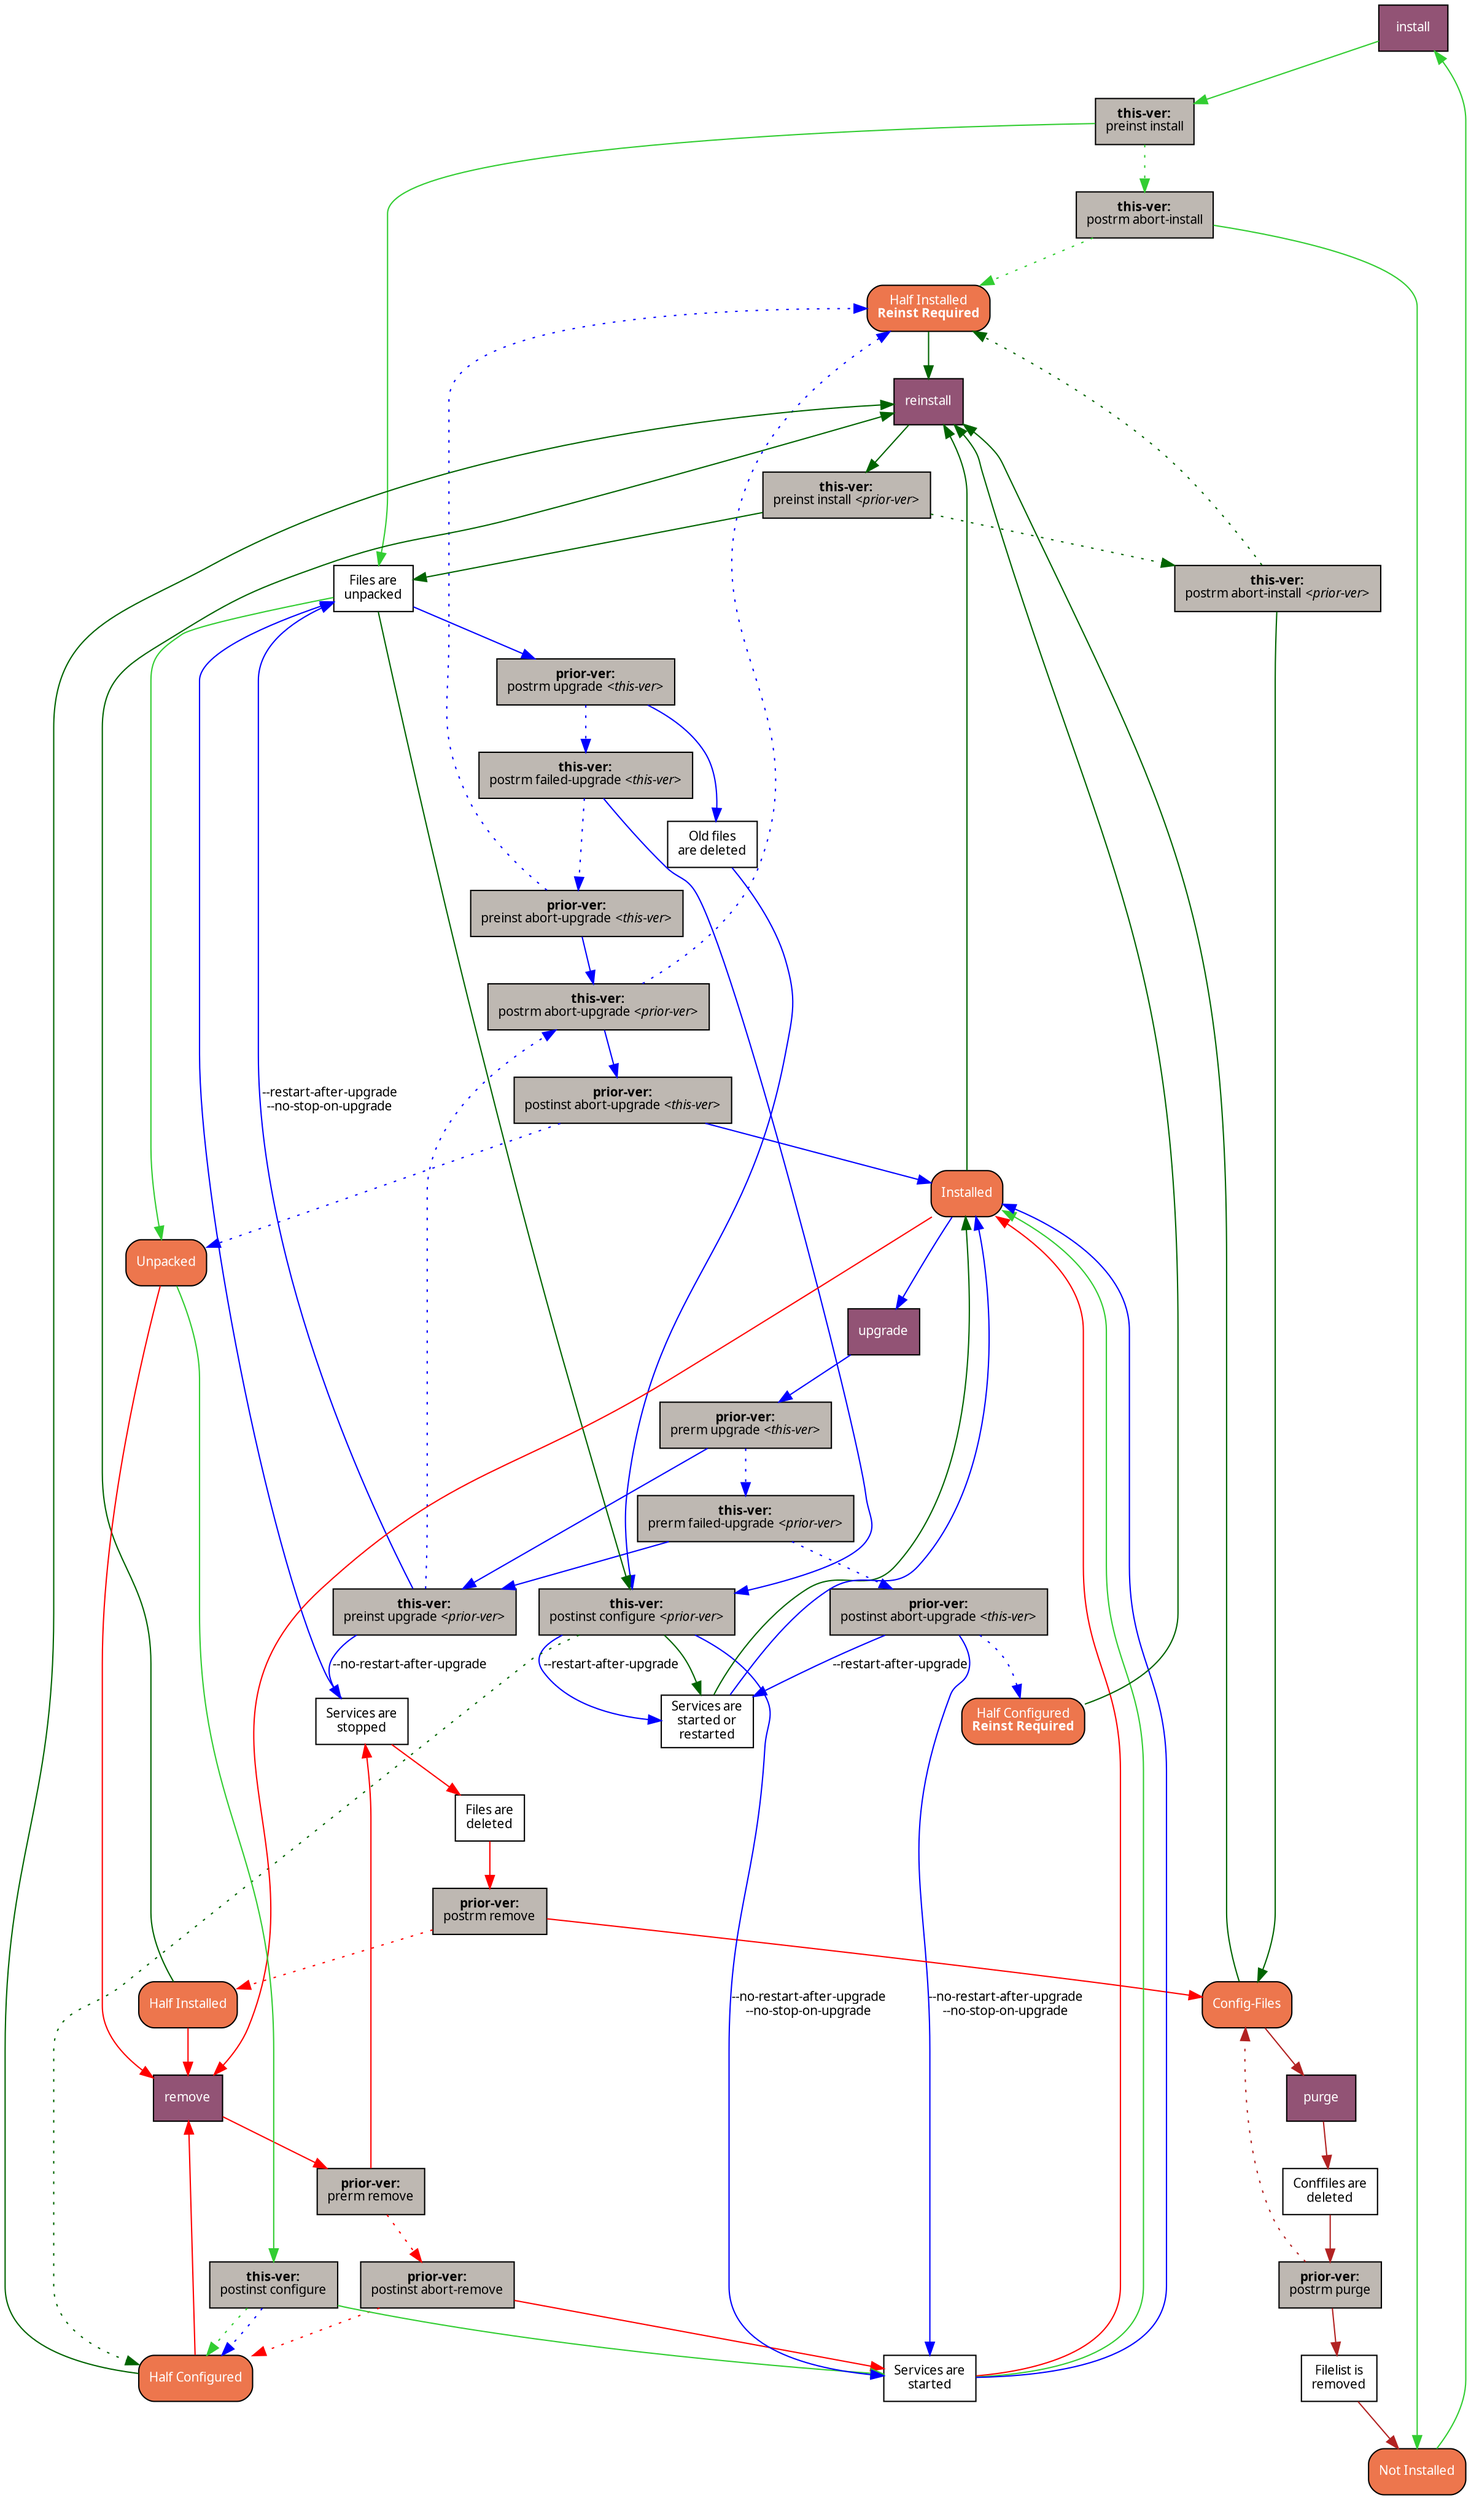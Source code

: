 digraph dpkg {
    graph [rankdir=TB];
    node [fontname="Ubuntu Sans" fontsize=10];
    edge [fontname="Ubuntu Sans" fontsize=10];

    /* User actions */
    node [shape=rect style=filled fillcolor="#925375" fontcolor=white];
    dpkg_unpack [label=install];
    dpkg_upgrade [label=upgrade];
    dpkg_purge [label=purge];
    dpkg_remove [label=remove];
    dpkg_reinstall [label=reinstall];

    /* Scripts */
    node [shape=rect style=filled fillcolor="#BEB8B2" fontcolor=black];
    prior_postinst_abort [label=<<B>prior-ver:</B><BR/>postinst abort-remove>];
    prior_postinst_abort_ver1 [label=<<B>prior-ver:</B><BR/>postinst abort-upgrade <I>&lt;this-ver&gt;</I>>];
    prior_postinst_abort_ver2 [label=<<B>prior-ver:</B><BR/>postinst abort-upgrade <I>&lt;this-ver&gt;</I>>];
    prior_postrm_purge [label=<<B>prior-ver:</B><BR/>postrm purge>];
    prior_postrm_remove [label=<<B>prior-ver:</B><BR/>postrm remove>];
    prior_postrm_upgrade [label=<<B>prior-ver:</B><BR/>postrm upgrade <I>&lt;this-ver&gt;</I>>];
    prior_preinst_abort [label=<<B>prior-ver:</B><BR/>preinst abort-upgrade <I>&lt;this-ver&gt;</I>>];
    prior_prerm_remove [label=<<B>prior-ver:</B><BR/>prerm remove>];
    prior_prerm_upgrade [label=<<B>prior-ver:</B><BR/>prerm upgrade <I>&lt;this-ver&gt;</I>>];
    this_postinst_config [label=<<B>this-ver:</B><BR/>postinst configure>];
    this_postinst_config_ver [label=<<B>this-ver:</B><BR/>postinst configure <I>&lt;prior-ver&gt;</I>>];
    this_postrm_abort_install [label=<<B>this-ver:</B><BR/>postrm abort-install>];
    this_postrm_abort_install_ver [label=<<B>this-ver:</B><BR/>postrm abort-install <I>&lt;prior-ver&gt;</I>>];
    this_postrm_abort_upgrade_ver [label=<<B>this-ver:</B><BR/>postrm abort-upgrade <I>&lt;prior-ver&gt;</I>>];
    this_postrm_failed [label=<<B>this-ver:</B><BR/>postrm failed-upgrade <I>&lt;this-ver&gt;</I>>];
    this_preinst_install [label=<<B>this-ver:</B><BR/>preinst install>];
    this_preinst_install_ver [label=<<B>this-ver:</B><BR/>preinst install <I>&lt;prior-ver&gt;</I>>];
    this_preinst_upgrade [label=<<B>this-ver:</B><BR/>preinst upgrade <I>&lt;prior-ver&gt;</I>>];
    this_prerm_failed [label=<<B>this-ver:</B><BR/>prerm failed-upgrade <I>&lt;prior-ver&gt;</I>>];

    /* External actions */
    node [shape=rect style=filled fillcolor=white];
    delete [label="Files are\ndeleted"];
    delete_old [label="Old files\nare deleted"];
    forget [label="Filelist is\nremoved"];
    purge [label="Conffiles are\ndeleted"];
    restart [label="Services are\nstarted or\nrestarted"];
    start [label="Services are\nstarted"];
    stop [label="Services are\nstopped"];
    unpack [label="Files are\nunpacked"];

    /* States */
    node [shape=rect style="filled,rounded" fillcolor="#ED764D" fontcolor=white];
    config_files [label=<Config-Files>];
    half_config [label=<Half Configured>];
    half_config_reinst [label=<Half Configured<BR/><B>Reinst Required</B>>]
    half_installed [label=<Half Installed>];
    half_installed_reinst [label=<Half Installed<BR/><B>Reinst Required</B>>];
    installed [label=<Installed>];
    not_installed [label=<Not Installed>];
    unpacked [label=<Unpacked>];

    /* remove */
    edge [color=red style=solid];
    half_config->dpkg_remove;
    half_installed->dpkg_remove;
    unpacked->dpkg_remove;
    installed->dpkg_remove;
    dpkg_remove->prior_prerm_remove;
    prior_prerm_remove->stop;
    stop->delete;
    delete->prior_postrm_remove;
    prior_postrm_remove->config_files;
    prior_postinst_abort->start;
    start->installed;
    edge [style=dotted];
    prior_prerm_remove->prior_postinst_abort;
    prior_postrm_remove->half_installed;
    prior_postinst_abort->half_config;

    /* purge */
    edge [color=firebrick style=solid];
    config_files->dpkg_purge;
    dpkg_purge->purge;
    purge->prior_postrm_purge;
    prior_postrm_purge->forget;
    forget->not_installed;
    edge [style=dotted];
    prior_postrm_purge->config_files;

    /* unpack */
    edge [color=limegreen style=solid];
    not_installed->dpkg_unpack;
    dpkg_unpack->this_preinst_install;
    this_preinst_install->unpack;
    unpack->unpacked;
    this_postrm_abort_install->not_installed;
    edge [style=dotted];
    this_preinst_install->this_postrm_abort_install;
    this_postrm_abort_install->half_installed_reinst;

    /* configure */
    edge [color=limegreen style=solid];
    unpacked->this_postinst_config;
    this_postinst_config->start;
    start->installed;
    edge [style=dotted];
    this_postinst_config->half_config;

    /* reinstall */
    edge [color=darkgreen style=solid];
    installed->dpkg_reinstall;
    half_config->dpkg_reinstall;
    half_config_reinst->dpkg_reinstall;
    half_installed->dpkg_reinstall;
    half_installed_reinst->dpkg_reinstall;
    config_files->dpkg_reinstall;
    dpkg_reinstall->this_preinst_install_ver;
    this_preinst_install_ver->unpack;
    unpack->this_postinst_config_ver;
    this_postinst_config_ver->restart;
    restart->installed;
    this_postrm_abort_install_ver->config_files;
    edge [style=dotted];
    this_preinst_install_ver->this_postrm_abort_install_ver;
    this_postinst_config_ver->half_config;
    this_postrm_abort_install_ver->half_installed_reinst;

    /* upgrade */
    edge [color=blue style=solid fontname="Ubuntu Mono"];
    installed->dpkg_upgrade;
    dpkg_upgrade->prior_prerm_upgrade;
    prior_prerm_upgrade->this_preinst_upgrade;
    this_prerm_failed->this_preinst_upgrade;
    this_preinst_upgrade->stop [label="--no-restart-after-upgrade"];
    this_preinst_upgrade->unpack [label="--restart-after-upgrade\n--no-stop-on-upgrade"];
    stop->unpack;
    unpack->prior_postrm_upgrade;
    this_postrm_abort_upgrade_ver->prior_postinst_abort_ver2;
    prior_postinst_abort_ver2->installed;
    prior_postinst_abort_ver1->restart [label="--restart-after-upgrade"];
    prior_postinst_abort_ver1->start [label="--no-restart-after-upgrade\n--no-stop-on-upgrade"];
    restart->installed;
    start->installed;
    prior_postrm_upgrade->delete_old;
    delete_old->this_postinst_config_ver;
    prior_preinst_abort->this_postrm_abort_upgrade_ver;
    this_postrm_failed->this_postinst_config_ver;
    this_postinst_config_ver->restart [label="--restart-after-upgrade"];
    this_postinst_config_ver->start [label="--no-restart-after-upgrade\n--no-stop-on-upgrade"];
    edge [style=dotted];
    prior_prerm_upgrade->this_prerm_failed;
    this_prerm_failed->prior_postinst_abort_ver1;
    prior_postinst_abort_ver1->half_config_reinst;
    this_preinst_upgrade->this_postrm_abort_upgrade_ver;
    this_postrm_abort_upgrade_ver->half_installed_reinst;
    prior_postinst_abort_ver2->unpacked;
    prior_postrm_upgrade->this_postrm_failed;
    this_postrm_failed->prior_preinst_abort;
    prior_preinst_abort->half_installed_reinst;
    this_postinst_config->half_config;
}
